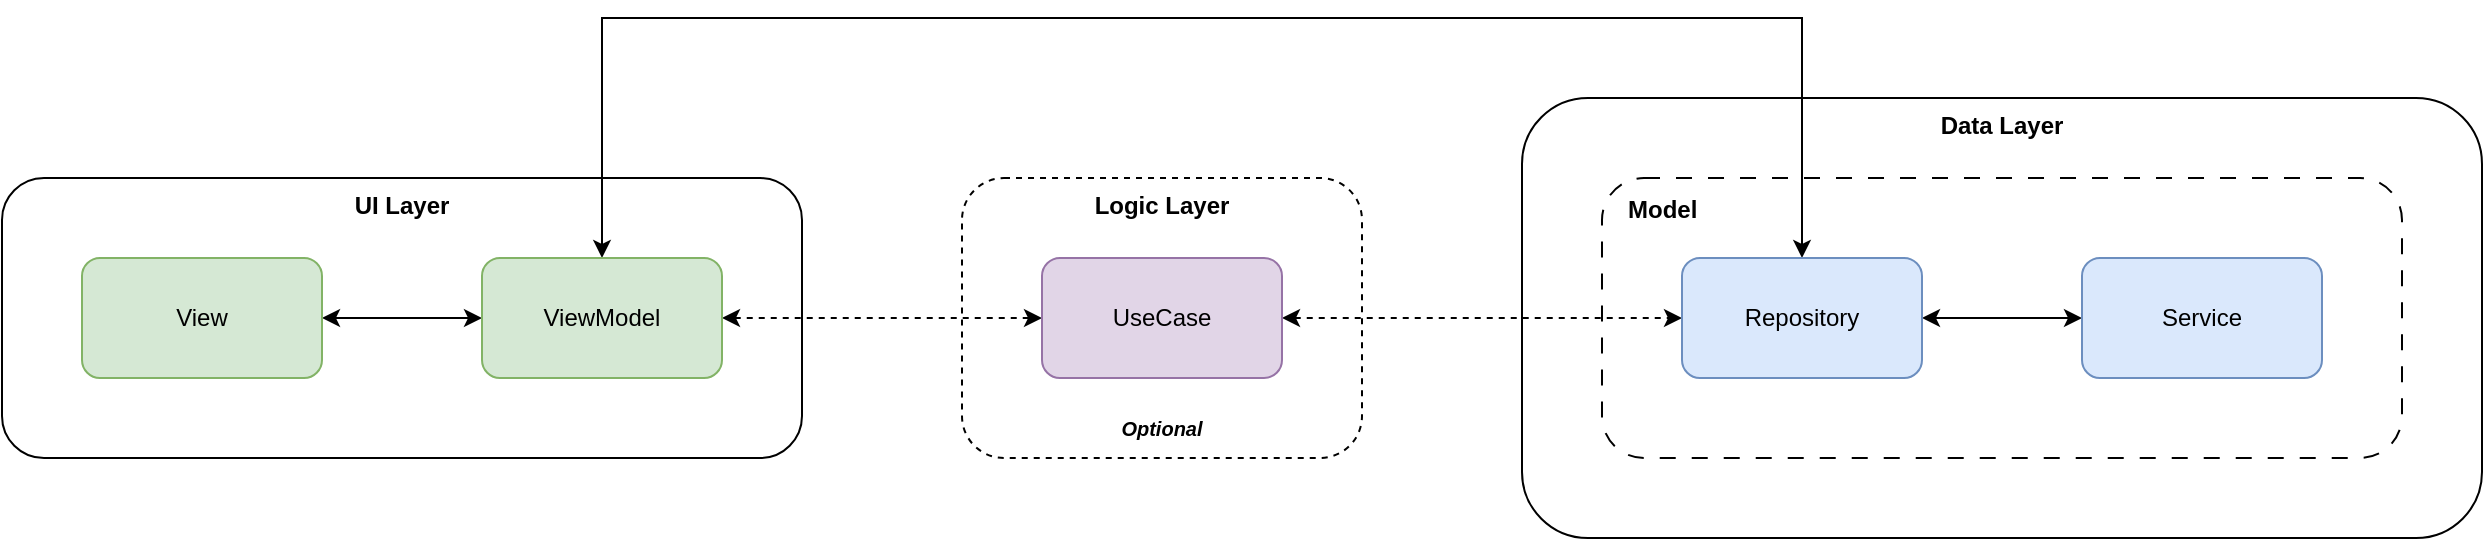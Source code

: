 <mxfile version="27.0.5">
  <diagram name="Page-1" id="ocQj24NGK8aBQgtxI7Ec">
    <mxGraphModel dx="1426" dy="859" grid="1" gridSize="10" guides="1" tooltips="1" connect="1" arrows="1" fold="1" page="1" pageScale="1" pageWidth="1654" pageHeight="1169" math="0" shadow="0">
      <root>
        <mxCell id="0" />
        <mxCell id="1" parent="0" />
        <mxCell id="VutMvzEuKpPktphbfIBA-11" value="Data Layer" style="rounded=1;whiteSpace=wrap;html=1;fontStyle=1;verticalAlign=top;" parent="1" vertex="1">
          <mxGeometry x="880" y="120" width="480" height="220" as="geometry" />
        </mxCell>
        <mxCell id="VutMvzEuKpPktphbfIBA-10" value="Model" style="rounded=1;whiteSpace=wrap;html=1;verticalAlign=top;align=left;spacingTop=2;spacingLeft=11;fontStyle=1;dashed=1;dashPattern=8 8;" parent="1" vertex="1">
          <mxGeometry x="920" y="160" width="400" height="140" as="geometry" />
        </mxCell>
        <mxCell id="VutMvzEuKpPktphbfIBA-6" value="Logic Layer" style="rounded=1;whiteSpace=wrap;html=1;verticalAlign=top;fontStyle=1;dashed=1;" parent="1" vertex="1">
          <mxGeometry x="600" y="160" width="200" height="140" as="geometry" />
        </mxCell>
        <mxCell id="VutMvzEuKpPktphbfIBA-4" value="UI Layer" style="rounded=1;whiteSpace=wrap;html=1;verticalAlign=top;fontStyle=1" parent="1" vertex="1">
          <mxGeometry x="120" y="160" width="400" height="140" as="geometry" />
        </mxCell>
        <mxCell id="VutMvzEuKpPktphbfIBA-3" value="" style="edgeStyle=orthogonalEdgeStyle;rounded=0;orthogonalLoop=1;jettySize=auto;html=1;startArrow=classic;startFill=1;" parent="1" source="VutMvzEuKpPktphbfIBA-1" target="VutMvzEuKpPktphbfIBA-2" edge="1">
          <mxGeometry relative="1" as="geometry" />
        </mxCell>
        <mxCell id="VutMvzEuKpPktphbfIBA-1" value="View" style="rounded=1;whiteSpace=wrap;html=1;fillColor=#d5e8d4;strokeColor=#82b366;" parent="1" vertex="1">
          <mxGeometry x="160" y="200" width="120" height="60" as="geometry" />
        </mxCell>
        <mxCell id="VutMvzEuKpPktphbfIBA-7" style="edgeStyle=orthogonalEdgeStyle;rounded=0;orthogonalLoop=1;jettySize=auto;html=1;entryX=0;entryY=0.5;entryDx=0;entryDy=0;startArrow=classic;startFill=1;dashed=1;" parent="1" source="VutMvzEuKpPktphbfIBA-2" target="VutMvzEuKpPktphbfIBA-5" edge="1">
          <mxGeometry relative="1" as="geometry" />
        </mxCell>
        <mxCell id="VutMvzEuKpPktphbfIBA-14" style="edgeStyle=orthogonalEdgeStyle;rounded=0;orthogonalLoop=1;jettySize=auto;html=1;exitX=0.5;exitY=0;exitDx=0;exitDy=0;entryX=0.5;entryY=0;entryDx=0;entryDy=0;startArrow=classic;startFill=1;" parent="1" source="VutMvzEuKpPktphbfIBA-2" target="VutMvzEuKpPktphbfIBA-8" edge="1">
          <mxGeometry relative="1" as="geometry">
            <Array as="points">
              <mxPoint x="420" y="80" />
              <mxPoint x="1020" y="80" />
            </Array>
          </mxGeometry>
        </mxCell>
        <mxCell id="VutMvzEuKpPktphbfIBA-2" value="ViewModel" style="rounded=1;whiteSpace=wrap;html=1;fillColor=#d5e8d4;strokeColor=#82b366;" parent="1" vertex="1">
          <mxGeometry x="360" y="200" width="120" height="60" as="geometry" />
        </mxCell>
        <mxCell id="VutMvzEuKpPktphbfIBA-12" style="edgeStyle=orthogonalEdgeStyle;rounded=0;orthogonalLoop=1;jettySize=auto;html=1;exitX=1;exitY=0.5;exitDx=0;exitDy=0;entryX=0;entryY=0.5;entryDx=0;entryDy=0;startArrow=classic;startFill=1;dashed=1;" parent="1" source="VutMvzEuKpPktphbfIBA-5" target="VutMvzEuKpPktphbfIBA-8" edge="1">
          <mxGeometry relative="1" as="geometry" />
        </mxCell>
        <mxCell id="VutMvzEuKpPktphbfIBA-5" value="UseCase" style="rounded=1;whiteSpace=wrap;html=1;fillColor=#e1d5e7;strokeColor=#9673a6;" parent="1" vertex="1">
          <mxGeometry x="640" y="200" width="120" height="60" as="geometry" />
        </mxCell>
        <mxCell id="VutMvzEuKpPktphbfIBA-13" style="edgeStyle=orthogonalEdgeStyle;rounded=0;orthogonalLoop=1;jettySize=auto;html=1;exitX=1;exitY=0.5;exitDx=0;exitDy=0;entryX=0;entryY=0.5;entryDx=0;entryDy=0;startArrow=classic;startFill=1;" parent="1" source="VutMvzEuKpPktphbfIBA-8" target="VutMvzEuKpPktphbfIBA-9" edge="1">
          <mxGeometry relative="1" as="geometry" />
        </mxCell>
        <mxCell id="VutMvzEuKpPktphbfIBA-8" value="Repository" style="rounded=1;whiteSpace=wrap;html=1;fillColor=#dae8fc;strokeColor=#6c8ebf;" parent="1" vertex="1">
          <mxGeometry x="960" y="200" width="120" height="60" as="geometry" />
        </mxCell>
        <mxCell id="VutMvzEuKpPktphbfIBA-9" value="Service" style="rounded=1;whiteSpace=wrap;html=1;fillColor=#dae8fc;strokeColor=#6c8ebf;" parent="1" vertex="1">
          <mxGeometry x="1160" y="200" width="120" height="60" as="geometry" />
        </mxCell>
        <mxCell id="VutMvzEuKpPktphbfIBA-15" value="Optional" style="text;html=1;align=center;verticalAlign=middle;whiteSpace=wrap;rounded=0;fontSize=10;fontStyle=3" parent="1" vertex="1">
          <mxGeometry x="670" y="270" width="60" height="30" as="geometry" />
        </mxCell>
      </root>
    </mxGraphModel>
  </diagram>
</mxfile>
